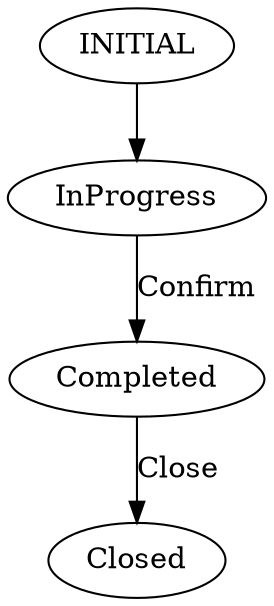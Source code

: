 digraph {
 INITIAL -> InProgress [label=""];
 InProgress -> Completed [label="Confirm"];
 Completed -> Closed [label="Close"];
}